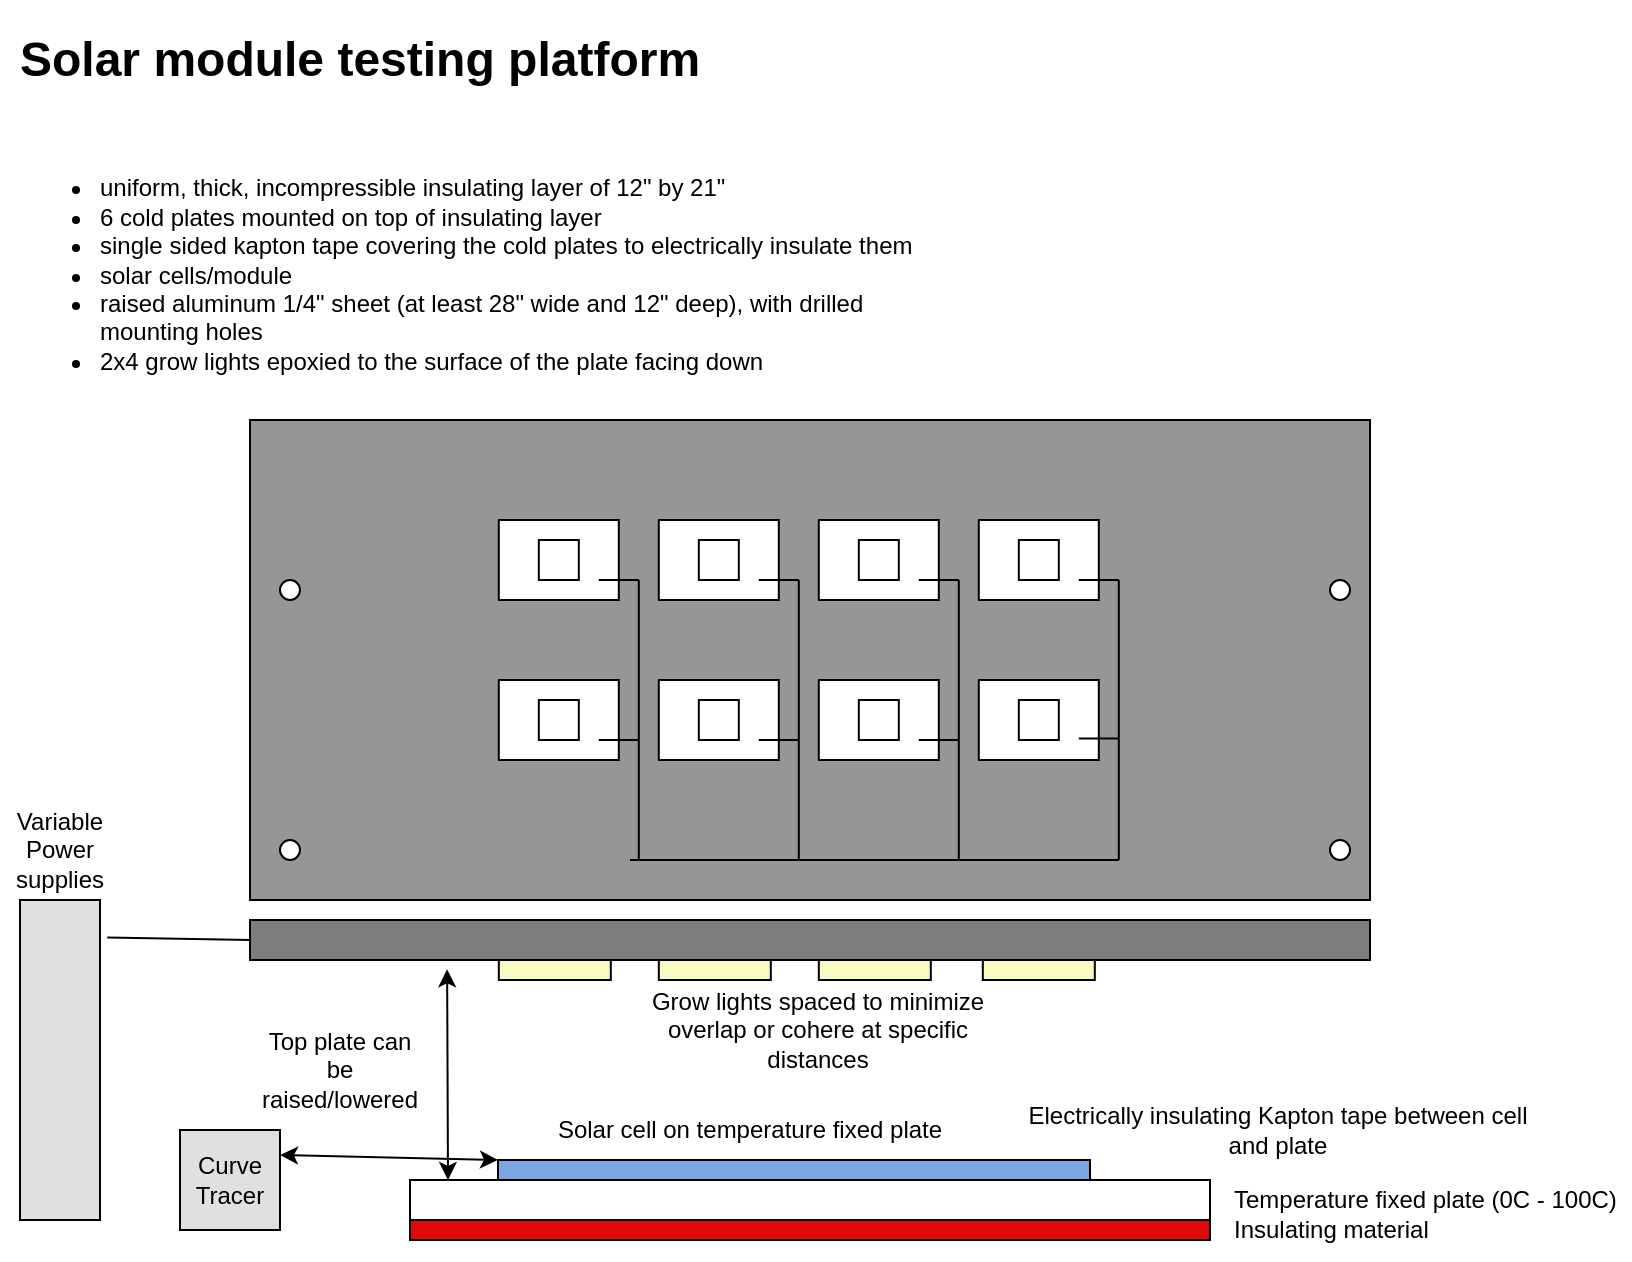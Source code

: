 <mxfile version="20.3.0" type="device"><diagram id="6ANjikL3zM5RJd1TRgJ0" name="Page-1"><mxGraphModel dx="675" dy="878" grid="1" gridSize="10" guides="1" tooltips="1" connect="1" arrows="1" fold="1" page="1" pageScale="1" pageWidth="850" pageHeight="1100" math="0" shadow="0"><root><mxCell id="0"/><mxCell id="1" parent="0"/><mxCell id="_CBvG_vySjLPSusjUoP5-1" value="" style="rounded=0;whiteSpace=wrap;html=1;fillColor=#969696;" parent="1" vertex="1"><mxGeometry x="155" y="360" width="560" height="240" as="geometry"/></mxCell><mxCell id="_CBvG_vySjLPSusjUoP5-33" value="" style="rounded=0;whiteSpace=wrap;html=1;" parent="1" vertex="1"><mxGeometry x="519.41" y="410" width="60" height="40" as="geometry"/></mxCell><mxCell id="_CBvG_vySjLPSusjUoP5-32" value="" style="rounded=0;whiteSpace=wrap;html=1;" parent="1" vertex="1"><mxGeometry x="439.41" y="410" width="60" height="40" as="geometry"/></mxCell><mxCell id="_CBvG_vySjLPSusjUoP5-31" value="" style="rounded=0;whiteSpace=wrap;html=1;" parent="1" vertex="1"><mxGeometry x="359.41" y="410" width="60" height="40" as="geometry"/></mxCell><mxCell id="_CBvG_vySjLPSusjUoP5-2" value="" style="rounded=0;whiteSpace=wrap;html=1;" parent="1" vertex="1"><mxGeometry x="279.41" y="410" width="60" height="40" as="geometry"/></mxCell><mxCell id="_CBvG_vySjLPSusjUoP5-12" value="" style="whiteSpace=wrap;html=1;aspect=fixed;" parent="1" vertex="1"><mxGeometry x="299.41" y="420" width="20" height="20" as="geometry"/></mxCell><mxCell id="_CBvG_vySjLPSusjUoP5-15" value="" style="whiteSpace=wrap;html=1;aspect=fixed;" parent="1" vertex="1"><mxGeometry x="379.41" y="420" width="20" height="20" as="geometry"/></mxCell><mxCell id="_CBvG_vySjLPSusjUoP5-16" value="" style="whiteSpace=wrap;html=1;aspect=fixed;" parent="1" vertex="1"><mxGeometry x="459.41" y="420" width="20" height="20" as="geometry"/></mxCell><mxCell id="_CBvG_vySjLPSusjUoP5-29" value="&lt;p&gt;&lt;/p&gt;&lt;h1&gt;&lt;span style=&quot;background-color: initial;&quot;&gt;Solar module testing platform&lt;/span&gt;&lt;/h1&gt;&lt;div&gt;&lt;br&gt;&lt;/div&gt;&lt;ul&gt;&lt;li&gt;uniform, thick, incompressible insulating layer of 12&quot; by 21&quot;&lt;/li&gt;&lt;li&gt;&lt;span style=&quot;background-color: initial; font-size: 12px; font-weight: normal;&quot;&gt;6 cold plates mounted on top of insulating layer&lt;br&gt;&lt;/span&gt;&lt;/li&gt;&lt;li&gt;single sided kapton tape covering the cold plates to electrically insulate them&lt;/li&gt;&lt;li&gt;solar cells/module&lt;/li&gt;&lt;li&gt;raised aluminum 1/4&quot; sheet (at least 28&quot; wide and 12&quot; deep), with drilled mounting holes&lt;/li&gt;&lt;li&gt;2x4 grow lights epoxied to the surface of the plate facing down&lt;/li&gt;&lt;/ul&gt;&lt;p&gt;&lt;/p&gt;&lt;h1&gt;&lt;p&gt;&lt;/p&gt;&lt;p&gt;&lt;/p&gt;&lt;p&gt;&lt;/p&gt;&lt;/h1&gt;&lt;p&gt;&lt;br&gt;&lt;/p&gt;" style="text;html=1;strokeColor=none;fillColor=none;spacing=5;spacingTop=-20;whiteSpace=wrap;overflow=hidden;rounded=0;" parent="1" vertex="1"><mxGeometry x="35" y="160" width="470" height="190" as="geometry"/></mxCell><mxCell id="_CBvG_vySjLPSusjUoP5-30" value="" style="whiteSpace=wrap;html=1;aspect=fixed;" parent="1" vertex="1"><mxGeometry x="539.41" y="420" width="20" height="20" as="geometry"/></mxCell><mxCell id="_CBvG_vySjLPSusjUoP5-34" value="" style="rounded=0;whiteSpace=wrap;html=1;" parent="1" vertex="1"><mxGeometry x="519.41" y="490" width="60" height="40" as="geometry"/></mxCell><mxCell id="_CBvG_vySjLPSusjUoP5-35" value="" style="rounded=0;whiteSpace=wrap;html=1;" parent="1" vertex="1"><mxGeometry x="359.41" y="490" width="60" height="40" as="geometry"/></mxCell><mxCell id="_CBvG_vySjLPSusjUoP5-36" value="" style="rounded=0;whiteSpace=wrap;html=1;" parent="1" vertex="1"><mxGeometry x="439.41" y="490" width="60" height="40" as="geometry"/></mxCell><mxCell id="_CBvG_vySjLPSusjUoP5-37" value="" style="rounded=0;whiteSpace=wrap;html=1;" parent="1" vertex="1"><mxGeometry x="279.41" y="490" width="60" height="40" as="geometry"/></mxCell><mxCell id="_CBvG_vySjLPSusjUoP5-38" value="" style="whiteSpace=wrap;html=1;aspect=fixed;" parent="1" vertex="1"><mxGeometry x="299.41" y="500" width="20" height="20" as="geometry"/></mxCell><mxCell id="_CBvG_vySjLPSusjUoP5-39" value="" style="whiteSpace=wrap;html=1;aspect=fixed;" parent="1" vertex="1"><mxGeometry x="379.41" y="500" width="20" height="20" as="geometry"/></mxCell><mxCell id="_CBvG_vySjLPSusjUoP5-40" value="" style="whiteSpace=wrap;html=1;aspect=fixed;" parent="1" vertex="1"><mxGeometry x="459.41" y="500" width="20" height="20" as="geometry"/></mxCell><mxCell id="_CBvG_vySjLPSusjUoP5-41" value="" style="whiteSpace=wrap;html=1;aspect=fixed;" parent="1" vertex="1"><mxGeometry x="539.41" y="500" width="20" height="20" as="geometry"/></mxCell><mxCell id="_CBvG_vySjLPSusjUoP5-44" value="" style="endArrow=none;html=1;rounded=0;" parent="1" edge="1"><mxGeometry width="50" height="50" relative="1" as="geometry"><mxPoint x="349.41" y="580" as="sourcePoint"/><mxPoint x="349.41" y="440" as="targetPoint"/></mxGeometry></mxCell><mxCell id="_CBvG_vySjLPSusjUoP5-45" value="" style="endArrow=none;html=1;rounded=0;" parent="1" edge="1"><mxGeometry width="50" height="50" relative="1" as="geometry"><mxPoint x="429.41" y="580" as="sourcePoint"/><mxPoint x="429.41" y="440" as="targetPoint"/></mxGeometry></mxCell><mxCell id="_CBvG_vySjLPSusjUoP5-46" value="" style="endArrow=none;html=1;rounded=0;" parent="1" edge="1"><mxGeometry width="50" height="50" relative="1" as="geometry"><mxPoint x="509.41" y="580" as="sourcePoint"/><mxPoint x="509.41" y="440" as="targetPoint"/></mxGeometry></mxCell><mxCell id="_CBvG_vySjLPSusjUoP5-47" value="" style="endArrow=none;html=1;rounded=0;" parent="1" edge="1"><mxGeometry width="50" height="50" relative="1" as="geometry"><mxPoint x="589.41" y="580" as="sourcePoint"/><mxPoint x="589.41" y="440" as="targetPoint"/></mxGeometry></mxCell><mxCell id="_CBvG_vySjLPSusjUoP5-48" value="" style="endArrow=none;html=1;rounded=0;" parent="1" edge="1"><mxGeometry width="50" height="50" relative="1" as="geometry"><mxPoint x="329.41" y="440" as="sourcePoint"/><mxPoint x="349.41" y="440" as="targetPoint"/></mxGeometry></mxCell><mxCell id="_CBvG_vySjLPSusjUoP5-49" value="" style="endArrow=none;html=1;rounded=0;" parent="1" edge="1"><mxGeometry width="50" height="50" relative="1" as="geometry"><mxPoint x="409.41" y="440" as="sourcePoint"/><mxPoint x="429.41" y="440" as="targetPoint"/></mxGeometry></mxCell><mxCell id="_CBvG_vySjLPSusjUoP5-50" value="" style="endArrow=none;html=1;rounded=0;" parent="1" edge="1"><mxGeometry width="50" height="50" relative="1" as="geometry"><mxPoint x="489.41" y="440" as="sourcePoint"/><mxPoint x="509.41" y="440" as="targetPoint"/></mxGeometry></mxCell><mxCell id="_CBvG_vySjLPSusjUoP5-51" value="" style="endArrow=none;html=1;rounded=0;" parent="1" edge="1"><mxGeometry width="50" height="50" relative="1" as="geometry"><mxPoint x="569.41" y="440" as="sourcePoint"/><mxPoint x="589.41" y="440" as="targetPoint"/></mxGeometry></mxCell><mxCell id="_CBvG_vySjLPSusjUoP5-52" value="" style="endArrow=none;html=1;rounded=0;" parent="1" edge="1"><mxGeometry width="50" height="50" relative="1" as="geometry"><mxPoint x="569.41" y="519.31" as="sourcePoint"/><mxPoint x="589.41" y="519.31" as="targetPoint"/></mxGeometry></mxCell><mxCell id="_CBvG_vySjLPSusjUoP5-53" value="" style="endArrow=none;html=1;rounded=0;" parent="1" edge="1"><mxGeometry width="50" height="50" relative="1" as="geometry"><mxPoint x="489.41" y="520" as="sourcePoint"/><mxPoint x="509.41" y="520" as="targetPoint"/></mxGeometry></mxCell><mxCell id="_CBvG_vySjLPSusjUoP5-54" value="" style="endArrow=none;html=1;rounded=0;" parent="1" edge="1"><mxGeometry width="50" height="50" relative="1" as="geometry"><mxPoint x="329.41" y="520" as="sourcePoint"/><mxPoint x="349.41" y="520" as="targetPoint"/></mxGeometry></mxCell><mxCell id="_CBvG_vySjLPSusjUoP5-55" value="" style="endArrow=none;html=1;rounded=0;" parent="1" edge="1"><mxGeometry width="50" height="50" relative="1" as="geometry"><mxPoint x="409.41" y="520" as="sourcePoint"/><mxPoint x="429.41" y="520" as="targetPoint"/></mxGeometry></mxCell><mxCell id="_CBvG_vySjLPSusjUoP5-56" value="" style="endArrow=none;html=1;rounded=0;" parent="1" edge="1"><mxGeometry width="50" height="50" relative="1" as="geometry"><mxPoint x="345" y="580" as="sourcePoint"/><mxPoint x="589.41" y="580" as="targetPoint"/></mxGeometry></mxCell><mxCell id="_CBvG_vySjLPSusjUoP5-58" value="" style="ellipse;whiteSpace=wrap;html=1;aspect=fixed;" parent="1" vertex="1"><mxGeometry x="695" y="570" width="10" height="10" as="geometry"/></mxCell><mxCell id="_CBvG_vySjLPSusjUoP5-60" value="" style="ellipse;whiteSpace=wrap;html=1;aspect=fixed;" parent="1" vertex="1"><mxGeometry x="695" y="440" width="10" height="10" as="geometry"/></mxCell><mxCell id="_CBvG_vySjLPSusjUoP5-65" value="" style="ellipse;whiteSpace=wrap;html=1;aspect=fixed;" parent="1" vertex="1"><mxGeometry x="170" y="570" width="10" height="10" as="geometry"/></mxCell><mxCell id="_CBvG_vySjLPSusjUoP5-66" value="" style="ellipse;whiteSpace=wrap;html=1;aspect=fixed;" parent="1" vertex="1"><mxGeometry x="170" y="440" width="10" height="10" as="geometry"/></mxCell><mxCell id="_CBvG_vySjLPSusjUoP5-67" value="" style="rounded=0;whiteSpace=wrap;html=1;" parent="1" vertex="1"><mxGeometry x="235" y="740" width="400" height="20" as="geometry"/></mxCell><mxCell id="_CBvG_vySjLPSusjUoP5-68" value="" style="rounded=0;whiteSpace=wrap;html=1;fillColor=#7D7D7D;" parent="1" vertex="1"><mxGeometry x="155" y="610" width="560" height="20" as="geometry"/></mxCell><mxCell id="_CBvG_vySjLPSusjUoP5-69" value="" style="rounded=0;whiteSpace=wrap;html=1;fillColor=#FAFAC3;" parent="1" vertex="1"><mxGeometry x="279.41" y="630" width="56" height="10" as="geometry"/></mxCell><mxCell id="_CBvG_vySjLPSusjUoP5-70" value="" style="rounded=0;whiteSpace=wrap;html=1;fillColor=#FAFAC3;" parent="1" vertex="1"><mxGeometry x="359.41" y="630" width="56" height="10" as="geometry"/></mxCell><mxCell id="_CBvG_vySjLPSusjUoP5-71" value="" style="rounded=0;whiteSpace=wrap;html=1;fillColor=#FAFAC3;" parent="1" vertex="1"><mxGeometry x="439.41" y="630" width="56" height="10" as="geometry"/></mxCell><mxCell id="_CBvG_vySjLPSusjUoP5-72" value="" style="rounded=0;whiteSpace=wrap;html=1;fillColor=#FAFAC3;" parent="1" vertex="1"><mxGeometry x="521.41" y="630" width="56" height="10" as="geometry"/></mxCell><mxCell id="_CBvG_vySjLPSusjUoP5-73" value="" style="endArrow=classic;startArrow=classic;html=1;rounded=0;entryX=0.176;entryY=1.233;entryDx=0;entryDy=0;entryPerimeter=0;" parent="1" target="_CBvG_vySjLPSusjUoP5-68" edge="1"><mxGeometry width="50" height="50" relative="1" as="geometry"><mxPoint x="254" y="740" as="sourcePoint"/><mxPoint x="265" y="660" as="targetPoint"/></mxGeometry></mxCell><mxCell id="_CBvG_vySjLPSusjUoP5-74" value="" style="rounded=0;whiteSpace=wrap;html=1;fillColor=#7EA6E0;" parent="1" vertex="1"><mxGeometry x="279" y="730" width="296" height="10" as="geometry"/></mxCell><mxCell id="_CBvG_vySjLPSusjUoP5-75" value="" style="rounded=0;whiteSpace=wrap;html=1;fillColor=#E00909;" parent="1" vertex="1"><mxGeometry x="235" y="760" width="400" height="10" as="geometry"/></mxCell><mxCell id="_CBvG_vySjLPSusjUoP5-76" value="Top plate can be raised/lowered" style="text;html=1;strokeColor=none;fillColor=none;align=center;verticalAlign=middle;whiteSpace=wrap;rounded=0;" parent="1" vertex="1"><mxGeometry x="170" y="670" width="60" height="30" as="geometry"/></mxCell><mxCell id="_CBvG_vySjLPSusjUoP5-77" value="Grow lights spaced to minimize overlap or cohere at specific distances" style="text;html=1;strokeColor=none;fillColor=none;align=center;verticalAlign=middle;whiteSpace=wrap;rounded=0;" parent="1" vertex="1"><mxGeometry x="339.41" y="650" width="200" height="30" as="geometry"/></mxCell><mxCell id="_CBvG_vySjLPSusjUoP5-78" value="Solar cell on temperature fixed plate" style="text;html=1;strokeColor=none;fillColor=none;align=center;verticalAlign=middle;whiteSpace=wrap;rounded=0;" parent="1" vertex="1"><mxGeometry x="295" y="700" width="220" height="30" as="geometry"/></mxCell><mxCell id="_CBvG_vySjLPSusjUoP5-80" value="Temperature fixed plate (0C - 100C)" style="text;html=1;strokeColor=none;fillColor=none;align=left;verticalAlign=middle;whiteSpace=wrap;rounded=0;" parent="1" vertex="1"><mxGeometry x="645" y="735" width="200" height="30" as="geometry"/></mxCell><mxCell id="_CBvG_vySjLPSusjUoP5-81" value="Insulating material" style="text;html=1;strokeColor=none;fillColor=none;align=left;verticalAlign=middle;whiteSpace=wrap;rounded=0;" parent="1" vertex="1"><mxGeometry x="645" y="750" width="200" height="30" as="geometry"/></mxCell><mxCell id="_CBvG_vySjLPSusjUoP5-82" value="Electrically insulating Kapton tape between cell and plate" style="text;html=1;strokeColor=none;fillColor=none;align=center;verticalAlign=middle;whiteSpace=wrap;rounded=0;" parent="1" vertex="1"><mxGeometry x="539.41" y="700" width="260" height="30" as="geometry"/></mxCell><mxCell id="_CBvG_vySjLPSusjUoP5-83" value="" style="whiteSpace=wrap;html=1;aspect=fixed;fillColor=#E0E0E0;" parent="1" vertex="1"><mxGeometry x="120" y="715" width="50" height="50" as="geometry"/></mxCell><mxCell id="_CBvG_vySjLPSusjUoP5-84" value="" style="endArrow=classic;startArrow=classic;html=1;rounded=0;exitX=1;exitY=0.25;exitDx=0;exitDy=0;entryX=0;entryY=0;entryDx=0;entryDy=0;" parent="1" source="_CBvG_vySjLPSusjUoP5-83" target="_CBvG_vySjLPSusjUoP5-74" edge="1"><mxGeometry width="50" height="50" relative="1" as="geometry"><mxPoint x="185" y="840" as="sourcePoint"/><mxPoint x="235" y="790" as="targetPoint"/></mxGeometry></mxCell><mxCell id="_CBvG_vySjLPSusjUoP5-86" value="" style="rounded=0;whiteSpace=wrap;html=1;fillColor=#E0E0E0;" parent="1" vertex="1"><mxGeometry x="40" y="600" width="40" height="160" as="geometry"/></mxCell><mxCell id="_CBvG_vySjLPSusjUoP5-88" value="" style="endArrow=none;html=1;rounded=0;exitX=1.091;exitY=0.117;exitDx=0;exitDy=0;exitPerimeter=0;entryX=0;entryY=0.5;entryDx=0;entryDy=0;" parent="1" source="_CBvG_vySjLPSusjUoP5-86" target="_CBvG_vySjLPSusjUoP5-68" edge="1"><mxGeometry width="50" height="50" relative="1" as="geometry"><mxPoint x="80" y="660" as="sourcePoint"/><mxPoint x="130" y="610" as="targetPoint"/></mxGeometry></mxCell><mxCell id="_CBvG_vySjLPSusjUoP5-89" value="Variable Power supplies" style="text;html=1;strokeColor=none;fillColor=none;align=center;verticalAlign=middle;whiteSpace=wrap;rounded=0;" parent="1" vertex="1"><mxGeometry x="30" y="560" width="60" height="30" as="geometry"/></mxCell><mxCell id="_CBvG_vySjLPSusjUoP5-90" value="Curve Tracer" style="text;html=1;strokeColor=none;fillColor=none;align=center;verticalAlign=middle;whiteSpace=wrap;rounded=0;" parent="1" vertex="1"><mxGeometry x="115" y="725" width="60" height="30" as="geometry"/></mxCell></root></mxGraphModel></diagram></mxfile>